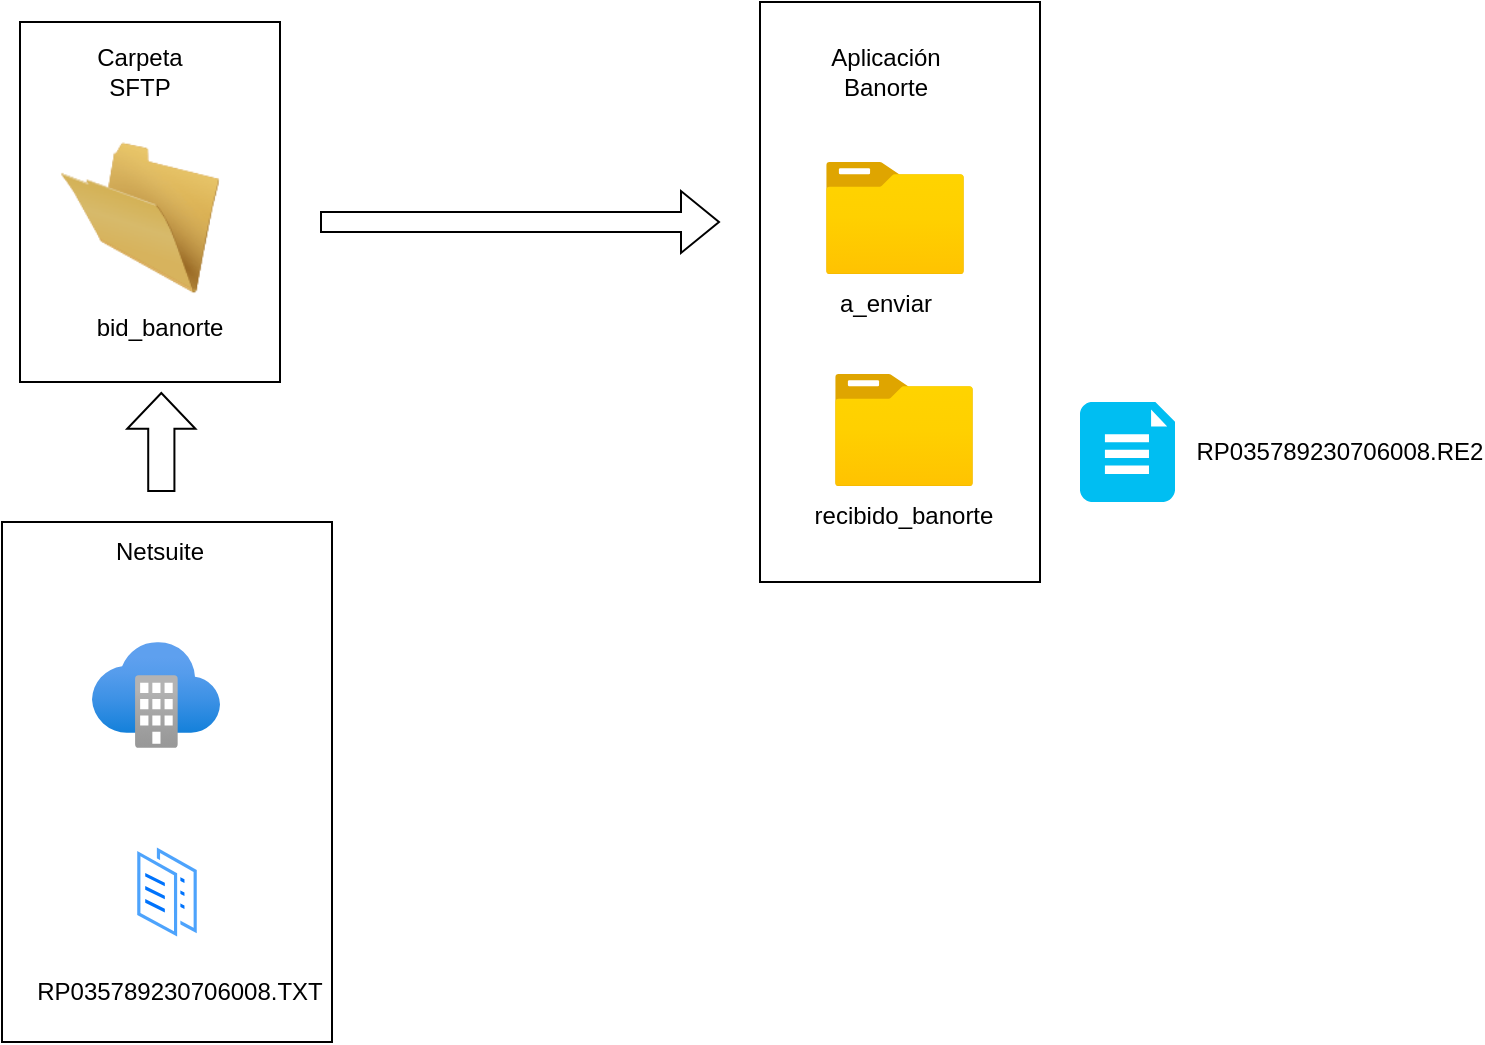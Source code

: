 <mxfile version="21.6.2" type="github">
  <diagram name="Página-1" id="jSdTFTkpWAT70cwaOw37">
    <mxGraphModel dx="941" dy="556" grid="0" gridSize="10" guides="1" tooltips="1" connect="1" arrows="1" fold="1" page="1" pageScale="1" pageWidth="827" pageHeight="1169" math="0" shadow="0">
      <root>
        <mxCell id="0" />
        <mxCell id="1" parent="0" />
        <mxCell id="wea2StgveRd8p7ipCcaf-20" value="" style="rounded=0;whiteSpace=wrap;html=1;fillColor=none;" vertex="1" parent="1">
          <mxGeometry x="11" y="360" width="165" height="260" as="geometry" />
        </mxCell>
        <mxCell id="wea2StgveRd8p7ipCcaf-2" value="" style="image;aspect=fixed;html=1;points=[];align=center;fontSize=12;image=img/lib/azure2/integration/Software_as_a_Service.svg;" vertex="1" parent="1">
          <mxGeometry x="56" y="420" width="64" height="53" as="geometry" />
        </mxCell>
        <mxCell id="wea2StgveRd8p7ipCcaf-3" value="" style="image;aspect=fixed;html=1;points=[];align=center;fontSize=12;image=img/lib/azure2/general/Folder_Blank.svg;" vertex="1" parent="1">
          <mxGeometry x="423" y="180" width="69" height="56.0" as="geometry" />
        </mxCell>
        <mxCell id="wea2StgveRd8p7ipCcaf-4" value="" style="image;aspect=fixed;html=1;points=[];align=center;fontSize=12;image=img/lib/azure2/general/Folder_Blank.svg;" vertex="1" parent="1">
          <mxGeometry x="427.5" y="286" width="69" height="56.0" as="geometry" />
        </mxCell>
        <mxCell id="wea2StgveRd8p7ipCcaf-5" value="" style="image;html=1;image=img/lib/clip_art/general/Empty_Folder_128x128.png" vertex="1" parent="1">
          <mxGeometry x="40" y="168" width="80" height="80" as="geometry" />
        </mxCell>
        <mxCell id="wea2StgveRd8p7ipCcaf-6" value="Netsuite" style="text;html=1;strokeColor=none;fillColor=none;align=center;verticalAlign=middle;whiteSpace=wrap;rounded=0;" vertex="1" parent="1">
          <mxGeometry x="60" y="360" width="60" height="30" as="geometry" />
        </mxCell>
        <mxCell id="wea2StgveRd8p7ipCcaf-7" value="Carpeta SFTP" style="text;html=1;strokeColor=none;fillColor=none;align=center;verticalAlign=middle;whiteSpace=wrap;rounded=0;" vertex="1" parent="1">
          <mxGeometry x="50" y="120" width="60" height="30" as="geometry" />
        </mxCell>
        <mxCell id="wea2StgveRd8p7ipCcaf-8" value="Aplicación Banorte" style="text;html=1;strokeColor=none;fillColor=none;align=center;verticalAlign=middle;whiteSpace=wrap;rounded=0;" vertex="1" parent="1">
          <mxGeometry x="423" y="120" width="60" height="30" as="geometry" />
        </mxCell>
        <mxCell id="wea2StgveRd8p7ipCcaf-9" value="a_enviar" style="text;html=1;strokeColor=none;fillColor=none;align=center;verticalAlign=middle;whiteSpace=wrap;rounded=0;" vertex="1" parent="1">
          <mxGeometry x="423" y="236" width="60" height="30" as="geometry" />
        </mxCell>
        <mxCell id="wea2StgveRd8p7ipCcaf-10" value="recibido_banorte" style="text;html=1;strokeColor=none;fillColor=none;align=center;verticalAlign=middle;whiteSpace=wrap;rounded=0;" vertex="1" parent="1">
          <mxGeometry x="432" y="342" width="60" height="30" as="geometry" />
        </mxCell>
        <mxCell id="wea2StgveRd8p7ipCcaf-11" value="bid_banorte" style="text;html=1;strokeColor=none;fillColor=none;align=center;verticalAlign=middle;whiteSpace=wrap;rounded=0;" vertex="1" parent="1">
          <mxGeometry x="60" y="248" width="60" height="30" as="geometry" />
        </mxCell>
        <mxCell id="wea2StgveRd8p7ipCcaf-12" value="" style="image;aspect=fixed;perimeter=ellipsePerimeter;html=1;align=center;shadow=0;dashed=0;spacingTop=3;image=img/lib/active_directory/documents.svg;" vertex="1" parent="1">
          <mxGeometry x="77" y="520" width="33" height="50" as="geometry" />
        </mxCell>
        <mxCell id="wea2StgveRd8p7ipCcaf-13" value="RP035789230706008.TXT" style="text;html=1;strokeColor=none;fillColor=none;align=center;verticalAlign=middle;whiteSpace=wrap;rounded=0;" vertex="1" parent="1">
          <mxGeometry x="70" y="580" width="60" height="30" as="geometry" />
        </mxCell>
        <mxCell id="wea2StgveRd8p7ipCcaf-15" value="RP035789230706008.RE2" style="text;html=1;strokeColor=none;fillColor=none;align=center;verticalAlign=middle;whiteSpace=wrap;rounded=0;" vertex="1" parent="1">
          <mxGeometry x="630" y="310" width="100" height="30" as="geometry" />
        </mxCell>
        <mxCell id="wea2StgveRd8p7ipCcaf-17" value="" style="verticalLabelPosition=bottom;html=1;verticalAlign=top;align=center;strokeColor=none;fillColor=#00BEF2;shape=mxgraph.azure.file_2;pointerEvents=1;" vertex="1" parent="1">
          <mxGeometry x="550" y="300" width="47.5" height="50" as="geometry" />
        </mxCell>
        <mxCell id="wea2StgveRd8p7ipCcaf-18" value="" style="rounded=0;whiteSpace=wrap;html=1;fillColor=none;" vertex="1" parent="1">
          <mxGeometry x="390" y="100" width="140" height="290" as="geometry" />
        </mxCell>
        <mxCell id="wea2StgveRd8p7ipCcaf-19" value="" style="rounded=0;whiteSpace=wrap;html=1;fillColor=none;" vertex="1" parent="1">
          <mxGeometry x="20" y="110" width="130" height="180" as="geometry" />
        </mxCell>
        <mxCell id="wea2StgveRd8p7ipCcaf-22" value="" style="shape=flexArrow;endArrow=classic;html=1;rounded=0;width=13.103;endSize=5.641;" edge="1" parent="1">
          <mxGeometry width="50" height="50" relative="1" as="geometry">
            <mxPoint x="90.66" y="345" as="sourcePoint" />
            <mxPoint x="90.66" y="295" as="targetPoint" />
          </mxGeometry>
        </mxCell>
        <mxCell id="wea2StgveRd8p7ipCcaf-23" value="" style="shape=flexArrow;endArrow=classic;html=1;rounded=0;" edge="1" parent="1">
          <mxGeometry width="50" height="50" relative="1" as="geometry">
            <mxPoint x="170" y="210" as="sourcePoint" />
            <mxPoint x="370" y="210" as="targetPoint" />
          </mxGeometry>
        </mxCell>
      </root>
    </mxGraphModel>
  </diagram>
</mxfile>
